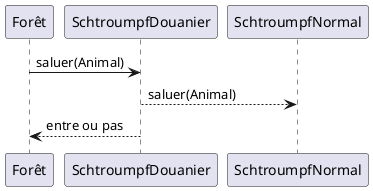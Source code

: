 @startuml ProxySequence

Forêt -> SchtroumpfDouanier: saluer(Animal)
SchtroumpfDouanier --> SchtroumpfNormal: saluer(Animal)
SchtroumpfDouanier --> Forêt: entre ou pas

@enduml